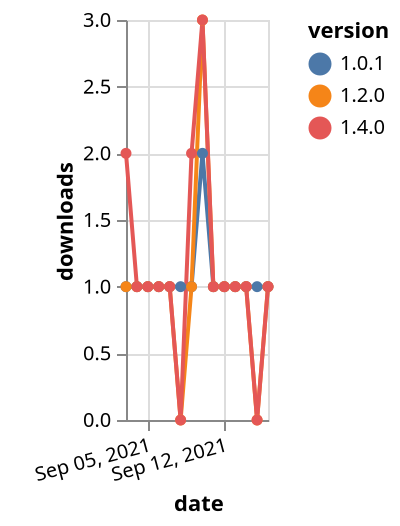 {"$schema": "https://vega.github.io/schema/vega-lite/v5.json", "description": "A simple bar chart with embedded data.", "data": {"values": [{"date": "2021-09-03", "total": 164, "delta": 1, "version": "1.0.1"}, {"date": "2021-09-04", "total": 165, "delta": 1, "version": "1.0.1"}, {"date": "2021-09-05", "total": 166, "delta": 1, "version": "1.0.1"}, {"date": "2021-09-06", "total": 167, "delta": 1, "version": "1.0.1"}, {"date": "2021-09-07", "total": 168, "delta": 1, "version": "1.0.1"}, {"date": "2021-09-08", "total": 169, "delta": 1, "version": "1.0.1"}, {"date": "2021-09-09", "total": 170, "delta": 1, "version": "1.0.1"}, {"date": "2021-09-10", "total": 172, "delta": 2, "version": "1.0.1"}, {"date": "2021-09-11", "total": 173, "delta": 1, "version": "1.0.1"}, {"date": "2021-09-12", "total": 174, "delta": 1, "version": "1.0.1"}, {"date": "2021-09-13", "total": 175, "delta": 1, "version": "1.0.1"}, {"date": "2021-09-14", "total": 176, "delta": 1, "version": "1.0.1"}, {"date": "2021-09-15", "total": 177, "delta": 1, "version": "1.0.1"}, {"date": "2021-09-16", "total": 178, "delta": 1, "version": "1.0.1"}, {"date": "2021-09-03", "total": 194, "delta": 1, "version": "1.2.0"}, {"date": "2021-09-04", "total": 195, "delta": 1, "version": "1.2.0"}, {"date": "2021-09-05", "total": 196, "delta": 1, "version": "1.2.0"}, {"date": "2021-09-06", "total": 197, "delta": 1, "version": "1.2.0"}, {"date": "2021-09-07", "total": 198, "delta": 1, "version": "1.2.0"}, {"date": "2021-09-08", "total": 198, "delta": 0, "version": "1.2.0"}, {"date": "2021-09-09", "total": 199, "delta": 1, "version": "1.2.0"}, {"date": "2021-09-10", "total": 202, "delta": 3, "version": "1.2.0"}, {"date": "2021-09-11", "total": 203, "delta": 1, "version": "1.2.0"}, {"date": "2021-09-12", "total": 204, "delta": 1, "version": "1.2.0"}, {"date": "2021-09-13", "total": 205, "delta": 1, "version": "1.2.0"}, {"date": "2021-09-14", "total": 206, "delta": 1, "version": "1.2.0"}, {"date": "2021-09-15", "total": 206, "delta": 0, "version": "1.2.0"}, {"date": "2021-09-16", "total": 207, "delta": 1, "version": "1.2.0"}, {"date": "2021-09-03", "total": 118, "delta": 2, "version": "1.4.0"}, {"date": "2021-09-04", "total": 119, "delta": 1, "version": "1.4.0"}, {"date": "2021-09-05", "total": 120, "delta": 1, "version": "1.4.0"}, {"date": "2021-09-06", "total": 121, "delta": 1, "version": "1.4.0"}, {"date": "2021-09-07", "total": 122, "delta": 1, "version": "1.4.0"}, {"date": "2021-09-08", "total": 122, "delta": 0, "version": "1.4.0"}, {"date": "2021-09-09", "total": 124, "delta": 2, "version": "1.4.0"}, {"date": "2021-09-10", "total": 127, "delta": 3, "version": "1.4.0"}, {"date": "2021-09-11", "total": 128, "delta": 1, "version": "1.4.0"}, {"date": "2021-09-12", "total": 129, "delta": 1, "version": "1.4.0"}, {"date": "2021-09-13", "total": 130, "delta": 1, "version": "1.4.0"}, {"date": "2021-09-14", "total": 131, "delta": 1, "version": "1.4.0"}, {"date": "2021-09-15", "total": 131, "delta": 0, "version": "1.4.0"}, {"date": "2021-09-16", "total": 132, "delta": 1, "version": "1.4.0"}]}, "width": "container", "mark": {"type": "line", "point": {"filled": true}}, "encoding": {"x": {"field": "date", "type": "temporal", "timeUnit": "yearmonthdate", "title": "date", "axis": {"labelAngle": -15}}, "y": {"field": "delta", "type": "quantitative", "title": "downloads"}, "color": {"field": "version", "type": "nominal"}, "tooltip": {"field": "delta"}}}